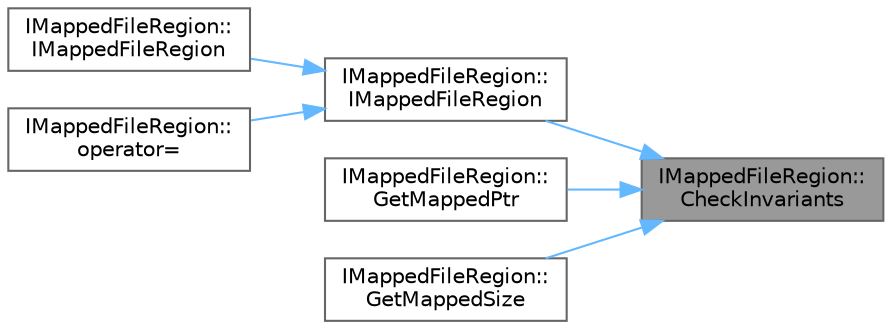 digraph "IMappedFileRegion::CheckInvariants"
{
 // INTERACTIVE_SVG=YES
 // LATEX_PDF_SIZE
  bgcolor="transparent";
  edge [fontname=Helvetica,fontsize=10,labelfontname=Helvetica,labelfontsize=10];
  node [fontname=Helvetica,fontsize=10,shape=box,height=0.2,width=0.4];
  rankdir="RL";
  Node1 [id="Node000001",label="IMappedFileRegion::\lCheckInvariants",height=0.2,width=0.4,color="gray40", fillcolor="grey60", style="filled", fontcolor="black",tooltip=" "];
  Node1 -> Node2 [id="edge1_Node000001_Node000002",dir="back",color="steelblue1",style="solid",tooltip=" "];
  Node2 [id="Node000002",label="IMappedFileRegion::\lIMappedFileRegion",height=0.2,width=0.4,color="grey40", fillcolor="white", style="filled",URL="$d4/daa/classIMappedFileRegion.html#a3a9661023b3a25288ec72e40fa687381",tooltip=" "];
  Node2 -> Node3 [id="edge2_Node000002_Node000003",dir="back",color="steelblue1",style="solid",tooltip=" "];
  Node3 [id="Node000003",label="IMappedFileRegion::\lIMappedFileRegion",height=0.2,width=0.4,color="grey40", fillcolor="white", style="filled",URL="$d4/daa/classIMappedFileRegion.html#ad756a3915e900a18a1c3578cdd30d12b",tooltip=" "];
  Node2 -> Node4 [id="edge3_Node000002_Node000004",dir="back",color="steelblue1",style="solid",tooltip=" "];
  Node4 [id="Node000004",label="IMappedFileRegion::\loperator=",height=0.2,width=0.4,color="grey40", fillcolor="white", style="filled",URL="$d4/daa/classIMappedFileRegion.html#a97a6b25917dbfb0c5631c4886ba1a20e",tooltip=" "];
  Node1 -> Node5 [id="edge4_Node000001_Node000005",dir="back",color="steelblue1",style="solid",tooltip=" "];
  Node5 [id="Node000005",label="IMappedFileRegion::\lGetMappedPtr",height=0.2,width=0.4,color="grey40", fillcolor="white", style="filled",URL="$d4/daa/classIMappedFileRegion.html#a22c4304a95923643c15756a02735b2a5",tooltip="Return the pointer to the mapped region."];
  Node1 -> Node6 [id="edge5_Node000001_Node000006",dir="back",color="steelblue1",style="solid",tooltip=" "];
  Node6 [id="Node000006",label="IMappedFileRegion::\lGetMappedSize",height=0.2,width=0.4,color="grey40", fillcolor="white", style="filled",URL="$d4/daa/classIMappedFileRegion.html#a1346f616ee3717035c87b94169674fee",tooltip="Return the size of the mapped region."];
}
